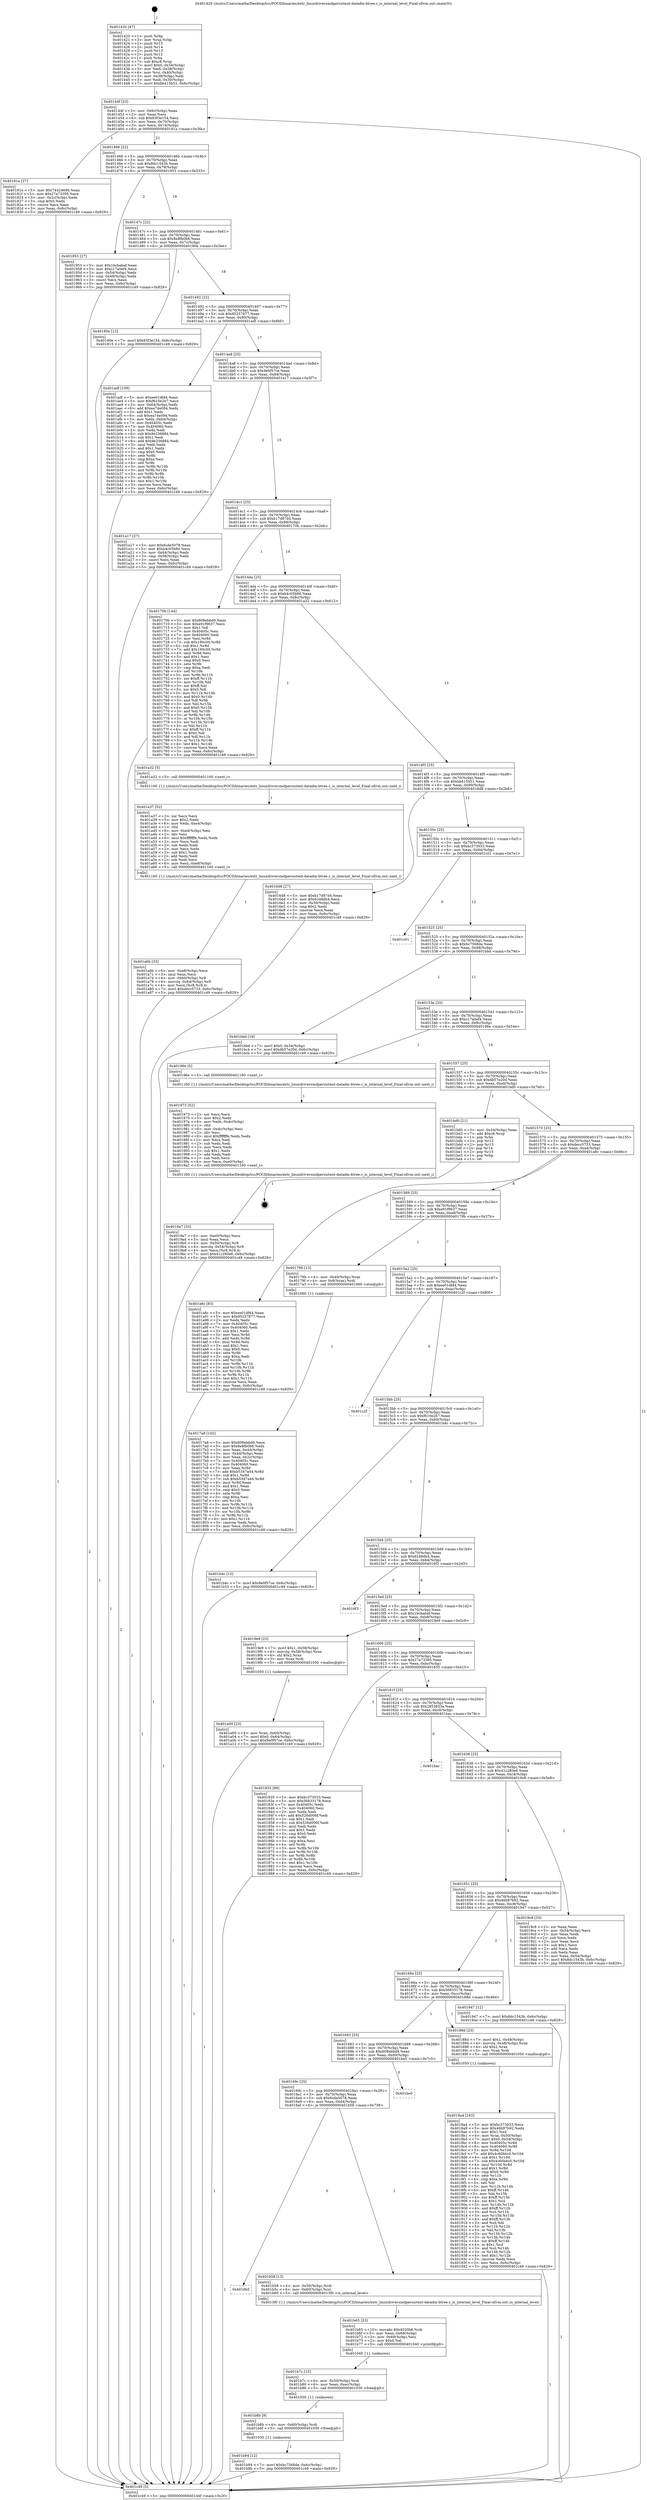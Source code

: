 digraph "0x401420" {
  label = "0x401420 (/mnt/c/Users/mathe/Desktop/tcc/POCII/binaries/extr_linuxdriversmdpersistent-datadm-btree.c_is_internal_level_Final-ollvm.out::main(0))"
  labelloc = "t"
  node[shape=record]

  Entry [label="",width=0.3,height=0.3,shape=circle,fillcolor=black,style=filled]
  "0x40144f" [label="{
     0x40144f [23]\l
     | [instrs]\l
     &nbsp;&nbsp;0x40144f \<+3\>: mov -0x6c(%rbp),%eax\l
     &nbsp;&nbsp;0x401452 \<+2\>: mov %eax,%ecx\l
     &nbsp;&nbsp;0x401454 \<+6\>: sub $0x83f3e154,%ecx\l
     &nbsp;&nbsp;0x40145a \<+3\>: mov %eax,-0x70(%rbp)\l
     &nbsp;&nbsp;0x40145d \<+3\>: mov %ecx,-0x74(%rbp)\l
     &nbsp;&nbsp;0x401460 \<+6\>: je 000000000040181a \<main+0x3fa\>\l
  }"]
  "0x40181a" [label="{
     0x40181a [27]\l
     | [instrs]\l
     &nbsp;&nbsp;0x40181a \<+5\>: mov $0x74424690,%eax\l
     &nbsp;&nbsp;0x40181f \<+5\>: mov $0x27a73395,%ecx\l
     &nbsp;&nbsp;0x401824 \<+3\>: mov -0x2c(%rbp),%edx\l
     &nbsp;&nbsp;0x401827 \<+3\>: cmp $0x0,%edx\l
     &nbsp;&nbsp;0x40182a \<+3\>: cmove %ecx,%eax\l
     &nbsp;&nbsp;0x40182d \<+3\>: mov %eax,-0x6c(%rbp)\l
     &nbsp;&nbsp;0x401830 \<+5\>: jmp 0000000000401c49 \<main+0x829\>\l
  }"]
  "0x401466" [label="{
     0x401466 [22]\l
     | [instrs]\l
     &nbsp;&nbsp;0x401466 \<+5\>: jmp 000000000040146b \<main+0x4b\>\l
     &nbsp;&nbsp;0x40146b \<+3\>: mov -0x70(%rbp),%eax\l
     &nbsp;&nbsp;0x40146e \<+5\>: sub $0x8dc1543b,%eax\l
     &nbsp;&nbsp;0x401473 \<+3\>: mov %eax,-0x78(%rbp)\l
     &nbsp;&nbsp;0x401476 \<+6\>: je 0000000000401953 \<main+0x533\>\l
  }"]
  Exit [label="",width=0.3,height=0.3,shape=circle,fillcolor=black,style=filled,peripheries=2]
  "0x401953" [label="{
     0x401953 [27]\l
     | [instrs]\l
     &nbsp;&nbsp;0x401953 \<+5\>: mov $0x1bcbabaf,%eax\l
     &nbsp;&nbsp;0x401958 \<+5\>: mov $0xc17a0ef4,%ecx\l
     &nbsp;&nbsp;0x40195d \<+3\>: mov -0x54(%rbp),%edx\l
     &nbsp;&nbsp;0x401960 \<+3\>: cmp -0x48(%rbp),%edx\l
     &nbsp;&nbsp;0x401963 \<+3\>: cmovl %ecx,%eax\l
     &nbsp;&nbsp;0x401966 \<+3\>: mov %eax,-0x6c(%rbp)\l
     &nbsp;&nbsp;0x401969 \<+5\>: jmp 0000000000401c49 \<main+0x829\>\l
  }"]
  "0x40147c" [label="{
     0x40147c [22]\l
     | [instrs]\l
     &nbsp;&nbsp;0x40147c \<+5\>: jmp 0000000000401481 \<main+0x61\>\l
     &nbsp;&nbsp;0x401481 \<+3\>: mov -0x70(%rbp),%eax\l
     &nbsp;&nbsp;0x401484 \<+5\>: sub $0x8e8fb0b6,%eax\l
     &nbsp;&nbsp;0x401489 \<+3\>: mov %eax,-0x7c(%rbp)\l
     &nbsp;&nbsp;0x40148c \<+6\>: je 000000000040180e \<main+0x3ee\>\l
  }"]
  "0x401b94" [label="{
     0x401b94 [12]\l
     | [instrs]\l
     &nbsp;&nbsp;0x401b94 \<+7\>: movl $0xbc7568de,-0x6c(%rbp)\l
     &nbsp;&nbsp;0x401b9b \<+5\>: jmp 0000000000401c49 \<main+0x829\>\l
  }"]
  "0x40180e" [label="{
     0x40180e [12]\l
     | [instrs]\l
     &nbsp;&nbsp;0x40180e \<+7\>: movl $0x83f3e154,-0x6c(%rbp)\l
     &nbsp;&nbsp;0x401815 \<+5\>: jmp 0000000000401c49 \<main+0x829\>\l
  }"]
  "0x401492" [label="{
     0x401492 [22]\l
     | [instrs]\l
     &nbsp;&nbsp;0x401492 \<+5\>: jmp 0000000000401497 \<main+0x77\>\l
     &nbsp;&nbsp;0x401497 \<+3\>: mov -0x70(%rbp),%eax\l
     &nbsp;&nbsp;0x40149a \<+5\>: sub $0x95257877,%eax\l
     &nbsp;&nbsp;0x40149f \<+3\>: mov %eax,-0x80(%rbp)\l
     &nbsp;&nbsp;0x4014a2 \<+6\>: je 0000000000401adf \<main+0x6bf\>\l
  }"]
  "0x401b8b" [label="{
     0x401b8b [9]\l
     | [instrs]\l
     &nbsp;&nbsp;0x401b8b \<+4\>: mov -0x60(%rbp),%rdi\l
     &nbsp;&nbsp;0x401b8f \<+5\>: call 0000000000401030 \<free@plt\>\l
     | [calls]\l
     &nbsp;&nbsp;0x401030 \{1\} (unknown)\l
  }"]
  "0x401adf" [label="{
     0x401adf [109]\l
     | [instrs]\l
     &nbsp;&nbsp;0x401adf \<+5\>: mov $0xee01dfd4,%eax\l
     &nbsp;&nbsp;0x401ae4 \<+5\>: mov $0xf610e2b7,%ecx\l
     &nbsp;&nbsp;0x401ae9 \<+3\>: mov -0x64(%rbp),%edx\l
     &nbsp;&nbsp;0x401aec \<+6\>: add $0xea74e094,%edx\l
     &nbsp;&nbsp;0x401af2 \<+3\>: add $0x1,%edx\l
     &nbsp;&nbsp;0x401af5 \<+6\>: sub $0xea74e094,%edx\l
     &nbsp;&nbsp;0x401afb \<+3\>: mov %edx,-0x64(%rbp)\l
     &nbsp;&nbsp;0x401afe \<+7\>: mov 0x40405c,%edx\l
     &nbsp;&nbsp;0x401b05 \<+7\>: mov 0x404060,%esi\l
     &nbsp;&nbsp;0x401b0c \<+2\>: mov %edx,%edi\l
     &nbsp;&nbsp;0x401b0e \<+6\>: sub $0x9e236884,%edi\l
     &nbsp;&nbsp;0x401b14 \<+3\>: sub $0x1,%edi\l
     &nbsp;&nbsp;0x401b17 \<+6\>: add $0x9e236884,%edi\l
     &nbsp;&nbsp;0x401b1d \<+3\>: imul %edi,%edx\l
     &nbsp;&nbsp;0x401b20 \<+3\>: and $0x1,%edx\l
     &nbsp;&nbsp;0x401b23 \<+3\>: cmp $0x0,%edx\l
     &nbsp;&nbsp;0x401b26 \<+4\>: sete %r8b\l
     &nbsp;&nbsp;0x401b2a \<+3\>: cmp $0xa,%esi\l
     &nbsp;&nbsp;0x401b2d \<+4\>: setl %r9b\l
     &nbsp;&nbsp;0x401b31 \<+3\>: mov %r8b,%r10b\l
     &nbsp;&nbsp;0x401b34 \<+3\>: and %r9b,%r10b\l
     &nbsp;&nbsp;0x401b37 \<+3\>: xor %r9b,%r8b\l
     &nbsp;&nbsp;0x401b3a \<+3\>: or %r8b,%r10b\l
     &nbsp;&nbsp;0x401b3d \<+4\>: test $0x1,%r10b\l
     &nbsp;&nbsp;0x401b41 \<+3\>: cmovne %ecx,%eax\l
     &nbsp;&nbsp;0x401b44 \<+3\>: mov %eax,-0x6c(%rbp)\l
     &nbsp;&nbsp;0x401b47 \<+5\>: jmp 0000000000401c49 \<main+0x829\>\l
  }"]
  "0x4014a8" [label="{
     0x4014a8 [25]\l
     | [instrs]\l
     &nbsp;&nbsp;0x4014a8 \<+5\>: jmp 00000000004014ad \<main+0x8d\>\l
     &nbsp;&nbsp;0x4014ad \<+3\>: mov -0x70(%rbp),%eax\l
     &nbsp;&nbsp;0x4014b0 \<+5\>: sub $0x9e0f57ce,%eax\l
     &nbsp;&nbsp;0x4014b5 \<+6\>: mov %eax,-0x84(%rbp)\l
     &nbsp;&nbsp;0x4014bb \<+6\>: je 0000000000401a17 \<main+0x5f7\>\l
  }"]
  "0x401b7c" [label="{
     0x401b7c [15]\l
     | [instrs]\l
     &nbsp;&nbsp;0x401b7c \<+4\>: mov -0x50(%rbp),%rdi\l
     &nbsp;&nbsp;0x401b80 \<+6\>: mov %eax,-0xec(%rbp)\l
     &nbsp;&nbsp;0x401b86 \<+5\>: call 0000000000401030 \<free@plt\>\l
     | [calls]\l
     &nbsp;&nbsp;0x401030 \{1\} (unknown)\l
  }"]
  "0x401a17" [label="{
     0x401a17 [27]\l
     | [instrs]\l
     &nbsp;&nbsp;0x401a17 \<+5\>: mov $0x6cde5078,%eax\l
     &nbsp;&nbsp;0x401a1c \<+5\>: mov $0xb4c05b80,%ecx\l
     &nbsp;&nbsp;0x401a21 \<+3\>: mov -0x64(%rbp),%edx\l
     &nbsp;&nbsp;0x401a24 \<+3\>: cmp -0x58(%rbp),%edx\l
     &nbsp;&nbsp;0x401a27 \<+3\>: cmovl %ecx,%eax\l
     &nbsp;&nbsp;0x401a2a \<+3\>: mov %eax,-0x6c(%rbp)\l
     &nbsp;&nbsp;0x401a2d \<+5\>: jmp 0000000000401c49 \<main+0x829\>\l
  }"]
  "0x4014c1" [label="{
     0x4014c1 [25]\l
     | [instrs]\l
     &nbsp;&nbsp;0x4014c1 \<+5\>: jmp 00000000004014c6 \<main+0xa6\>\l
     &nbsp;&nbsp;0x4014c6 \<+3\>: mov -0x70(%rbp),%eax\l
     &nbsp;&nbsp;0x4014c9 \<+5\>: sub $0xb17d87d4,%eax\l
     &nbsp;&nbsp;0x4014ce \<+6\>: mov %eax,-0x88(%rbp)\l
     &nbsp;&nbsp;0x4014d4 \<+6\>: je 000000000040170b \<main+0x2eb\>\l
  }"]
  "0x401b65" [label="{
     0x401b65 [23]\l
     | [instrs]\l
     &nbsp;&nbsp;0x401b65 \<+10\>: movabs $0x4020b6,%rdi\l
     &nbsp;&nbsp;0x401b6f \<+3\>: mov %eax,-0x68(%rbp)\l
     &nbsp;&nbsp;0x401b72 \<+3\>: mov -0x68(%rbp),%esi\l
     &nbsp;&nbsp;0x401b75 \<+2\>: mov $0x0,%al\l
     &nbsp;&nbsp;0x401b77 \<+5\>: call 0000000000401040 \<printf@plt\>\l
     | [calls]\l
     &nbsp;&nbsp;0x401040 \{1\} (unknown)\l
  }"]
  "0x40170b" [label="{
     0x40170b [144]\l
     | [instrs]\l
     &nbsp;&nbsp;0x40170b \<+5\>: mov $0x608ebbd9,%eax\l
     &nbsp;&nbsp;0x401710 \<+5\>: mov $0xe91f9637,%ecx\l
     &nbsp;&nbsp;0x401715 \<+2\>: mov $0x1,%dl\l
     &nbsp;&nbsp;0x401717 \<+7\>: mov 0x40405c,%esi\l
     &nbsp;&nbsp;0x40171e \<+7\>: mov 0x404060,%edi\l
     &nbsp;&nbsp;0x401725 \<+3\>: mov %esi,%r8d\l
     &nbsp;&nbsp;0x401728 \<+7\>: sub $0x190c00,%r8d\l
     &nbsp;&nbsp;0x40172f \<+4\>: sub $0x1,%r8d\l
     &nbsp;&nbsp;0x401733 \<+7\>: add $0x190c00,%r8d\l
     &nbsp;&nbsp;0x40173a \<+4\>: imul %r8d,%esi\l
     &nbsp;&nbsp;0x40173e \<+3\>: and $0x1,%esi\l
     &nbsp;&nbsp;0x401741 \<+3\>: cmp $0x0,%esi\l
     &nbsp;&nbsp;0x401744 \<+4\>: sete %r9b\l
     &nbsp;&nbsp;0x401748 \<+3\>: cmp $0xa,%edi\l
     &nbsp;&nbsp;0x40174b \<+4\>: setl %r10b\l
     &nbsp;&nbsp;0x40174f \<+3\>: mov %r9b,%r11b\l
     &nbsp;&nbsp;0x401752 \<+4\>: xor $0xff,%r11b\l
     &nbsp;&nbsp;0x401756 \<+3\>: mov %r10b,%bl\l
     &nbsp;&nbsp;0x401759 \<+3\>: xor $0xff,%bl\l
     &nbsp;&nbsp;0x40175c \<+3\>: xor $0x0,%dl\l
     &nbsp;&nbsp;0x40175f \<+3\>: mov %r11b,%r14b\l
     &nbsp;&nbsp;0x401762 \<+4\>: and $0x0,%r14b\l
     &nbsp;&nbsp;0x401766 \<+3\>: and %dl,%r9b\l
     &nbsp;&nbsp;0x401769 \<+3\>: mov %bl,%r15b\l
     &nbsp;&nbsp;0x40176c \<+4\>: and $0x0,%r15b\l
     &nbsp;&nbsp;0x401770 \<+3\>: and %dl,%r10b\l
     &nbsp;&nbsp;0x401773 \<+3\>: or %r9b,%r14b\l
     &nbsp;&nbsp;0x401776 \<+3\>: or %r10b,%r15b\l
     &nbsp;&nbsp;0x401779 \<+3\>: xor %r15b,%r14b\l
     &nbsp;&nbsp;0x40177c \<+3\>: or %bl,%r11b\l
     &nbsp;&nbsp;0x40177f \<+4\>: xor $0xff,%r11b\l
     &nbsp;&nbsp;0x401783 \<+3\>: or $0x0,%dl\l
     &nbsp;&nbsp;0x401786 \<+3\>: and %dl,%r11b\l
     &nbsp;&nbsp;0x401789 \<+3\>: or %r11b,%r14b\l
     &nbsp;&nbsp;0x40178c \<+4\>: test $0x1,%r14b\l
     &nbsp;&nbsp;0x401790 \<+3\>: cmovne %ecx,%eax\l
     &nbsp;&nbsp;0x401793 \<+3\>: mov %eax,-0x6c(%rbp)\l
     &nbsp;&nbsp;0x401796 \<+5\>: jmp 0000000000401c49 \<main+0x829\>\l
  }"]
  "0x4014da" [label="{
     0x4014da [25]\l
     | [instrs]\l
     &nbsp;&nbsp;0x4014da \<+5\>: jmp 00000000004014df \<main+0xbf\>\l
     &nbsp;&nbsp;0x4014df \<+3\>: mov -0x70(%rbp),%eax\l
     &nbsp;&nbsp;0x4014e2 \<+5\>: sub $0xb4c05b80,%eax\l
     &nbsp;&nbsp;0x4014e7 \<+6\>: mov %eax,-0x8c(%rbp)\l
     &nbsp;&nbsp;0x4014ed \<+6\>: je 0000000000401a32 \<main+0x612\>\l
  }"]
  "0x4016b5" [label="{
     0x4016b5\l
  }", style=dashed]
  "0x401a32" [label="{
     0x401a32 [5]\l
     | [instrs]\l
     &nbsp;&nbsp;0x401a32 \<+5\>: call 0000000000401160 \<next_i\>\l
     | [calls]\l
     &nbsp;&nbsp;0x401160 \{1\} (/mnt/c/Users/mathe/Desktop/tcc/POCII/binaries/extr_linuxdriversmdpersistent-datadm-btree.c_is_internal_level_Final-ollvm.out::next_i)\l
  }"]
  "0x4014f3" [label="{
     0x4014f3 [25]\l
     | [instrs]\l
     &nbsp;&nbsp;0x4014f3 \<+5\>: jmp 00000000004014f8 \<main+0xd8\>\l
     &nbsp;&nbsp;0x4014f8 \<+3\>: mov -0x70(%rbp),%eax\l
     &nbsp;&nbsp;0x4014fb \<+5\>: sub $0xbb415b51,%eax\l
     &nbsp;&nbsp;0x401500 \<+6\>: mov %eax,-0x90(%rbp)\l
     &nbsp;&nbsp;0x401506 \<+6\>: je 00000000004016d8 \<main+0x2b8\>\l
  }"]
  "0x401b58" [label="{
     0x401b58 [13]\l
     | [instrs]\l
     &nbsp;&nbsp;0x401b58 \<+4\>: mov -0x50(%rbp),%rdi\l
     &nbsp;&nbsp;0x401b5c \<+4\>: mov -0x60(%rbp),%rsi\l
     &nbsp;&nbsp;0x401b60 \<+5\>: call 00000000004013f0 \<is_internal_level\>\l
     | [calls]\l
     &nbsp;&nbsp;0x4013f0 \{1\} (/mnt/c/Users/mathe/Desktop/tcc/POCII/binaries/extr_linuxdriversmdpersistent-datadm-btree.c_is_internal_level_Final-ollvm.out::is_internal_level)\l
  }"]
  "0x4016d8" [label="{
     0x4016d8 [27]\l
     | [instrs]\l
     &nbsp;&nbsp;0x4016d8 \<+5\>: mov $0xb17d87d4,%eax\l
     &nbsp;&nbsp;0x4016dd \<+5\>: mov $0x6248db4,%ecx\l
     &nbsp;&nbsp;0x4016e2 \<+3\>: mov -0x30(%rbp),%edx\l
     &nbsp;&nbsp;0x4016e5 \<+3\>: cmp $0x2,%edx\l
     &nbsp;&nbsp;0x4016e8 \<+3\>: cmovne %ecx,%eax\l
     &nbsp;&nbsp;0x4016eb \<+3\>: mov %eax,-0x6c(%rbp)\l
     &nbsp;&nbsp;0x4016ee \<+5\>: jmp 0000000000401c49 \<main+0x829\>\l
  }"]
  "0x40150c" [label="{
     0x40150c [25]\l
     | [instrs]\l
     &nbsp;&nbsp;0x40150c \<+5\>: jmp 0000000000401511 \<main+0xf1\>\l
     &nbsp;&nbsp;0x401511 \<+3\>: mov -0x70(%rbp),%eax\l
     &nbsp;&nbsp;0x401514 \<+5\>: sub $0xbc373033,%eax\l
     &nbsp;&nbsp;0x401519 \<+6\>: mov %eax,-0x94(%rbp)\l
     &nbsp;&nbsp;0x40151f \<+6\>: je 0000000000401c01 \<main+0x7e1\>\l
  }"]
  "0x401c49" [label="{
     0x401c49 [5]\l
     | [instrs]\l
     &nbsp;&nbsp;0x401c49 \<+5\>: jmp 000000000040144f \<main+0x2f\>\l
  }"]
  "0x401420" [label="{
     0x401420 [47]\l
     | [instrs]\l
     &nbsp;&nbsp;0x401420 \<+1\>: push %rbp\l
     &nbsp;&nbsp;0x401421 \<+3\>: mov %rsp,%rbp\l
     &nbsp;&nbsp;0x401424 \<+2\>: push %r15\l
     &nbsp;&nbsp;0x401426 \<+2\>: push %r14\l
     &nbsp;&nbsp;0x401428 \<+2\>: push %r13\l
     &nbsp;&nbsp;0x40142a \<+2\>: push %r12\l
     &nbsp;&nbsp;0x40142c \<+1\>: push %rbx\l
     &nbsp;&nbsp;0x40142d \<+7\>: sub $0xc8,%rsp\l
     &nbsp;&nbsp;0x401434 \<+7\>: movl $0x0,-0x34(%rbp)\l
     &nbsp;&nbsp;0x40143b \<+3\>: mov %edi,-0x38(%rbp)\l
     &nbsp;&nbsp;0x40143e \<+4\>: mov %rsi,-0x40(%rbp)\l
     &nbsp;&nbsp;0x401442 \<+3\>: mov -0x38(%rbp),%edi\l
     &nbsp;&nbsp;0x401445 \<+3\>: mov %edi,-0x30(%rbp)\l
     &nbsp;&nbsp;0x401448 \<+7\>: movl $0xbb415b51,-0x6c(%rbp)\l
  }"]
  "0x40169c" [label="{
     0x40169c [25]\l
     | [instrs]\l
     &nbsp;&nbsp;0x40169c \<+5\>: jmp 00000000004016a1 \<main+0x281\>\l
     &nbsp;&nbsp;0x4016a1 \<+3\>: mov -0x70(%rbp),%eax\l
     &nbsp;&nbsp;0x4016a4 \<+5\>: sub $0x6cde5078,%eax\l
     &nbsp;&nbsp;0x4016a9 \<+6\>: mov %eax,-0xd4(%rbp)\l
     &nbsp;&nbsp;0x4016af \<+6\>: je 0000000000401b58 \<main+0x738\>\l
  }"]
  "0x401c01" [label="{
     0x401c01\l
  }", style=dashed]
  "0x401525" [label="{
     0x401525 [25]\l
     | [instrs]\l
     &nbsp;&nbsp;0x401525 \<+5\>: jmp 000000000040152a \<main+0x10a\>\l
     &nbsp;&nbsp;0x40152a \<+3\>: mov -0x70(%rbp),%eax\l
     &nbsp;&nbsp;0x40152d \<+5\>: sub $0xbc7568de,%eax\l
     &nbsp;&nbsp;0x401532 \<+6\>: mov %eax,-0x98(%rbp)\l
     &nbsp;&nbsp;0x401538 \<+6\>: je 0000000000401bbd \<main+0x79d\>\l
  }"]
  "0x401be5" [label="{
     0x401be5\l
  }", style=dashed]
  "0x401bbd" [label="{
     0x401bbd [19]\l
     | [instrs]\l
     &nbsp;&nbsp;0x401bbd \<+7\>: movl $0x0,-0x34(%rbp)\l
     &nbsp;&nbsp;0x401bc4 \<+7\>: movl $0xdb57e20d,-0x6c(%rbp)\l
     &nbsp;&nbsp;0x401bcb \<+5\>: jmp 0000000000401c49 \<main+0x829\>\l
  }"]
  "0x40153e" [label="{
     0x40153e [25]\l
     | [instrs]\l
     &nbsp;&nbsp;0x40153e \<+5\>: jmp 0000000000401543 \<main+0x123\>\l
     &nbsp;&nbsp;0x401543 \<+3\>: mov -0x70(%rbp),%eax\l
     &nbsp;&nbsp;0x401546 \<+5\>: sub $0xc17a0ef4,%eax\l
     &nbsp;&nbsp;0x40154b \<+6\>: mov %eax,-0x9c(%rbp)\l
     &nbsp;&nbsp;0x401551 \<+6\>: je 000000000040196e \<main+0x54e\>\l
  }"]
  "0x401a6b" [label="{
     0x401a6b [33]\l
     | [instrs]\l
     &nbsp;&nbsp;0x401a6b \<+6\>: mov -0xe8(%rbp),%ecx\l
     &nbsp;&nbsp;0x401a71 \<+3\>: imul %eax,%ecx\l
     &nbsp;&nbsp;0x401a74 \<+4\>: mov -0x60(%rbp),%r8\l
     &nbsp;&nbsp;0x401a78 \<+4\>: movslq -0x64(%rbp),%r9\l
     &nbsp;&nbsp;0x401a7c \<+4\>: mov %ecx,(%r8,%r9,4)\l
     &nbsp;&nbsp;0x401a80 \<+7\>: movl $0xdecc5733,-0x6c(%rbp)\l
     &nbsp;&nbsp;0x401a87 \<+5\>: jmp 0000000000401c49 \<main+0x829\>\l
  }"]
  "0x40196e" [label="{
     0x40196e [5]\l
     | [instrs]\l
     &nbsp;&nbsp;0x40196e \<+5\>: call 0000000000401160 \<next_i\>\l
     | [calls]\l
     &nbsp;&nbsp;0x401160 \{1\} (/mnt/c/Users/mathe/Desktop/tcc/POCII/binaries/extr_linuxdriversmdpersistent-datadm-btree.c_is_internal_level_Final-ollvm.out::next_i)\l
  }"]
  "0x401557" [label="{
     0x401557 [25]\l
     | [instrs]\l
     &nbsp;&nbsp;0x401557 \<+5\>: jmp 000000000040155c \<main+0x13c\>\l
     &nbsp;&nbsp;0x40155c \<+3\>: mov -0x70(%rbp),%eax\l
     &nbsp;&nbsp;0x40155f \<+5\>: sub $0xdb57e20d,%eax\l
     &nbsp;&nbsp;0x401564 \<+6\>: mov %eax,-0xa0(%rbp)\l
     &nbsp;&nbsp;0x40156a \<+6\>: je 0000000000401bd0 \<main+0x7b0\>\l
  }"]
  "0x401a37" [label="{
     0x401a37 [52]\l
     | [instrs]\l
     &nbsp;&nbsp;0x401a37 \<+2\>: xor %ecx,%ecx\l
     &nbsp;&nbsp;0x401a39 \<+5\>: mov $0x2,%edx\l
     &nbsp;&nbsp;0x401a3e \<+6\>: mov %edx,-0xe4(%rbp)\l
     &nbsp;&nbsp;0x401a44 \<+1\>: cltd\l
     &nbsp;&nbsp;0x401a45 \<+6\>: mov -0xe4(%rbp),%esi\l
     &nbsp;&nbsp;0x401a4b \<+2\>: idiv %esi\l
     &nbsp;&nbsp;0x401a4d \<+6\>: imul $0xfffffffe,%edx,%edx\l
     &nbsp;&nbsp;0x401a53 \<+2\>: mov %ecx,%edi\l
     &nbsp;&nbsp;0x401a55 \<+2\>: sub %edx,%edi\l
     &nbsp;&nbsp;0x401a57 \<+2\>: mov %ecx,%edx\l
     &nbsp;&nbsp;0x401a59 \<+3\>: sub $0x1,%edx\l
     &nbsp;&nbsp;0x401a5c \<+2\>: add %edx,%edi\l
     &nbsp;&nbsp;0x401a5e \<+2\>: sub %edi,%ecx\l
     &nbsp;&nbsp;0x401a60 \<+6\>: mov %ecx,-0xe8(%rbp)\l
     &nbsp;&nbsp;0x401a66 \<+5\>: call 0000000000401160 \<next_i\>\l
     | [calls]\l
     &nbsp;&nbsp;0x401160 \{1\} (/mnt/c/Users/mathe/Desktop/tcc/POCII/binaries/extr_linuxdriversmdpersistent-datadm-btree.c_is_internal_level_Final-ollvm.out::next_i)\l
  }"]
  "0x401bd0" [label="{
     0x401bd0 [21]\l
     | [instrs]\l
     &nbsp;&nbsp;0x401bd0 \<+3\>: mov -0x34(%rbp),%eax\l
     &nbsp;&nbsp;0x401bd3 \<+7\>: add $0xc8,%rsp\l
     &nbsp;&nbsp;0x401bda \<+1\>: pop %rbx\l
     &nbsp;&nbsp;0x401bdb \<+2\>: pop %r12\l
     &nbsp;&nbsp;0x401bdd \<+2\>: pop %r13\l
     &nbsp;&nbsp;0x401bdf \<+2\>: pop %r14\l
     &nbsp;&nbsp;0x401be1 \<+2\>: pop %r15\l
     &nbsp;&nbsp;0x401be3 \<+1\>: pop %rbp\l
     &nbsp;&nbsp;0x401be4 \<+1\>: ret\l
  }"]
  "0x401570" [label="{
     0x401570 [25]\l
     | [instrs]\l
     &nbsp;&nbsp;0x401570 \<+5\>: jmp 0000000000401575 \<main+0x155\>\l
     &nbsp;&nbsp;0x401575 \<+3\>: mov -0x70(%rbp),%eax\l
     &nbsp;&nbsp;0x401578 \<+5\>: sub $0xdecc5733,%eax\l
     &nbsp;&nbsp;0x40157d \<+6\>: mov %eax,-0xa4(%rbp)\l
     &nbsp;&nbsp;0x401583 \<+6\>: je 0000000000401a8c \<main+0x66c\>\l
  }"]
  "0x401a00" [label="{
     0x401a00 [23]\l
     | [instrs]\l
     &nbsp;&nbsp;0x401a00 \<+4\>: mov %rax,-0x60(%rbp)\l
     &nbsp;&nbsp;0x401a04 \<+7\>: movl $0x0,-0x64(%rbp)\l
     &nbsp;&nbsp;0x401a0b \<+7\>: movl $0x9e0f57ce,-0x6c(%rbp)\l
     &nbsp;&nbsp;0x401a12 \<+5\>: jmp 0000000000401c49 \<main+0x829\>\l
  }"]
  "0x401a8c" [label="{
     0x401a8c [83]\l
     | [instrs]\l
     &nbsp;&nbsp;0x401a8c \<+5\>: mov $0xee01dfd4,%eax\l
     &nbsp;&nbsp;0x401a91 \<+5\>: mov $0x95257877,%ecx\l
     &nbsp;&nbsp;0x401a96 \<+2\>: xor %edx,%edx\l
     &nbsp;&nbsp;0x401a98 \<+7\>: mov 0x40405c,%esi\l
     &nbsp;&nbsp;0x401a9f \<+7\>: mov 0x404060,%edi\l
     &nbsp;&nbsp;0x401aa6 \<+3\>: sub $0x1,%edx\l
     &nbsp;&nbsp;0x401aa9 \<+3\>: mov %esi,%r8d\l
     &nbsp;&nbsp;0x401aac \<+3\>: add %edx,%r8d\l
     &nbsp;&nbsp;0x401aaf \<+4\>: imul %r8d,%esi\l
     &nbsp;&nbsp;0x401ab3 \<+3\>: and $0x1,%esi\l
     &nbsp;&nbsp;0x401ab6 \<+3\>: cmp $0x0,%esi\l
     &nbsp;&nbsp;0x401ab9 \<+4\>: sete %r9b\l
     &nbsp;&nbsp;0x401abd \<+3\>: cmp $0xa,%edi\l
     &nbsp;&nbsp;0x401ac0 \<+4\>: setl %r10b\l
     &nbsp;&nbsp;0x401ac4 \<+3\>: mov %r9b,%r11b\l
     &nbsp;&nbsp;0x401ac7 \<+3\>: and %r10b,%r11b\l
     &nbsp;&nbsp;0x401aca \<+3\>: xor %r10b,%r9b\l
     &nbsp;&nbsp;0x401acd \<+3\>: or %r9b,%r11b\l
     &nbsp;&nbsp;0x401ad0 \<+4\>: test $0x1,%r11b\l
     &nbsp;&nbsp;0x401ad4 \<+3\>: cmovne %ecx,%eax\l
     &nbsp;&nbsp;0x401ad7 \<+3\>: mov %eax,-0x6c(%rbp)\l
     &nbsp;&nbsp;0x401ada \<+5\>: jmp 0000000000401c49 \<main+0x829\>\l
  }"]
  "0x401589" [label="{
     0x401589 [25]\l
     | [instrs]\l
     &nbsp;&nbsp;0x401589 \<+5\>: jmp 000000000040158e \<main+0x16e\>\l
     &nbsp;&nbsp;0x40158e \<+3\>: mov -0x70(%rbp),%eax\l
     &nbsp;&nbsp;0x401591 \<+5\>: sub $0xe91f9637,%eax\l
     &nbsp;&nbsp;0x401596 \<+6\>: mov %eax,-0xa8(%rbp)\l
     &nbsp;&nbsp;0x40159c \<+6\>: je 000000000040179b \<main+0x37b\>\l
  }"]
  "0x4019a7" [label="{
     0x4019a7 [33]\l
     | [instrs]\l
     &nbsp;&nbsp;0x4019a7 \<+6\>: mov -0xe0(%rbp),%ecx\l
     &nbsp;&nbsp;0x4019ad \<+3\>: imul %eax,%ecx\l
     &nbsp;&nbsp;0x4019b0 \<+4\>: mov -0x50(%rbp),%r8\l
     &nbsp;&nbsp;0x4019b4 \<+4\>: movslq -0x54(%rbp),%r9\l
     &nbsp;&nbsp;0x4019b8 \<+4\>: mov %ecx,(%r8,%r9,4)\l
     &nbsp;&nbsp;0x4019bc \<+7\>: movl $0x41c280e6,-0x6c(%rbp)\l
     &nbsp;&nbsp;0x4019c3 \<+5\>: jmp 0000000000401c49 \<main+0x829\>\l
  }"]
  "0x40179b" [label="{
     0x40179b [13]\l
     | [instrs]\l
     &nbsp;&nbsp;0x40179b \<+4\>: mov -0x40(%rbp),%rax\l
     &nbsp;&nbsp;0x40179f \<+4\>: mov 0x8(%rax),%rdi\l
     &nbsp;&nbsp;0x4017a3 \<+5\>: call 0000000000401060 \<atoi@plt\>\l
     | [calls]\l
     &nbsp;&nbsp;0x401060 \{1\} (unknown)\l
  }"]
  "0x4015a2" [label="{
     0x4015a2 [25]\l
     | [instrs]\l
     &nbsp;&nbsp;0x4015a2 \<+5\>: jmp 00000000004015a7 \<main+0x187\>\l
     &nbsp;&nbsp;0x4015a7 \<+3\>: mov -0x70(%rbp),%eax\l
     &nbsp;&nbsp;0x4015aa \<+5\>: sub $0xee01dfd4,%eax\l
     &nbsp;&nbsp;0x4015af \<+6\>: mov %eax,-0xac(%rbp)\l
     &nbsp;&nbsp;0x4015b5 \<+6\>: je 0000000000401c2f \<main+0x80f\>\l
  }"]
  "0x4017a8" [label="{
     0x4017a8 [102]\l
     | [instrs]\l
     &nbsp;&nbsp;0x4017a8 \<+5\>: mov $0x608ebbd9,%ecx\l
     &nbsp;&nbsp;0x4017ad \<+5\>: mov $0x8e8fb0b6,%edx\l
     &nbsp;&nbsp;0x4017b2 \<+3\>: mov %eax,-0x44(%rbp)\l
     &nbsp;&nbsp;0x4017b5 \<+3\>: mov -0x44(%rbp),%eax\l
     &nbsp;&nbsp;0x4017b8 \<+3\>: mov %eax,-0x2c(%rbp)\l
     &nbsp;&nbsp;0x4017bb \<+7\>: mov 0x40405c,%eax\l
     &nbsp;&nbsp;0x4017c2 \<+7\>: mov 0x404060,%esi\l
     &nbsp;&nbsp;0x4017c9 \<+3\>: mov %eax,%r8d\l
     &nbsp;&nbsp;0x4017cc \<+7\>: add $0xb5347a44,%r8d\l
     &nbsp;&nbsp;0x4017d3 \<+4\>: sub $0x1,%r8d\l
     &nbsp;&nbsp;0x4017d7 \<+7\>: sub $0xb5347a44,%r8d\l
     &nbsp;&nbsp;0x4017de \<+4\>: imul %r8d,%eax\l
     &nbsp;&nbsp;0x4017e2 \<+3\>: and $0x1,%eax\l
     &nbsp;&nbsp;0x4017e5 \<+3\>: cmp $0x0,%eax\l
     &nbsp;&nbsp;0x4017e8 \<+4\>: sete %r9b\l
     &nbsp;&nbsp;0x4017ec \<+3\>: cmp $0xa,%esi\l
     &nbsp;&nbsp;0x4017ef \<+4\>: setl %r10b\l
     &nbsp;&nbsp;0x4017f3 \<+3\>: mov %r9b,%r11b\l
     &nbsp;&nbsp;0x4017f6 \<+3\>: and %r10b,%r11b\l
     &nbsp;&nbsp;0x4017f9 \<+3\>: xor %r10b,%r9b\l
     &nbsp;&nbsp;0x4017fc \<+3\>: or %r9b,%r11b\l
     &nbsp;&nbsp;0x4017ff \<+4\>: test $0x1,%r11b\l
     &nbsp;&nbsp;0x401803 \<+3\>: cmovne %edx,%ecx\l
     &nbsp;&nbsp;0x401806 \<+3\>: mov %ecx,-0x6c(%rbp)\l
     &nbsp;&nbsp;0x401809 \<+5\>: jmp 0000000000401c49 \<main+0x829\>\l
  }"]
  "0x401973" [label="{
     0x401973 [52]\l
     | [instrs]\l
     &nbsp;&nbsp;0x401973 \<+2\>: xor %ecx,%ecx\l
     &nbsp;&nbsp;0x401975 \<+5\>: mov $0x2,%edx\l
     &nbsp;&nbsp;0x40197a \<+6\>: mov %edx,-0xdc(%rbp)\l
     &nbsp;&nbsp;0x401980 \<+1\>: cltd\l
     &nbsp;&nbsp;0x401981 \<+6\>: mov -0xdc(%rbp),%esi\l
     &nbsp;&nbsp;0x401987 \<+2\>: idiv %esi\l
     &nbsp;&nbsp;0x401989 \<+6\>: imul $0xfffffffe,%edx,%edx\l
     &nbsp;&nbsp;0x40198f \<+2\>: mov %ecx,%edi\l
     &nbsp;&nbsp;0x401991 \<+2\>: sub %edx,%edi\l
     &nbsp;&nbsp;0x401993 \<+2\>: mov %ecx,%edx\l
     &nbsp;&nbsp;0x401995 \<+3\>: sub $0x1,%edx\l
     &nbsp;&nbsp;0x401998 \<+2\>: add %edx,%edi\l
     &nbsp;&nbsp;0x40199a \<+2\>: sub %edi,%ecx\l
     &nbsp;&nbsp;0x40199c \<+6\>: mov %ecx,-0xe0(%rbp)\l
     &nbsp;&nbsp;0x4019a2 \<+5\>: call 0000000000401160 \<next_i\>\l
     | [calls]\l
     &nbsp;&nbsp;0x401160 \{1\} (/mnt/c/Users/mathe/Desktop/tcc/POCII/binaries/extr_linuxdriversmdpersistent-datadm-btree.c_is_internal_level_Final-ollvm.out::next_i)\l
  }"]
  "0x401c2f" [label="{
     0x401c2f\l
  }", style=dashed]
  "0x4015bb" [label="{
     0x4015bb [25]\l
     | [instrs]\l
     &nbsp;&nbsp;0x4015bb \<+5\>: jmp 00000000004015c0 \<main+0x1a0\>\l
     &nbsp;&nbsp;0x4015c0 \<+3\>: mov -0x70(%rbp),%eax\l
     &nbsp;&nbsp;0x4015c3 \<+5\>: sub $0xf610e2b7,%eax\l
     &nbsp;&nbsp;0x4015c8 \<+6\>: mov %eax,-0xb0(%rbp)\l
     &nbsp;&nbsp;0x4015ce \<+6\>: je 0000000000401b4c \<main+0x72c\>\l
  }"]
  "0x4018a4" [label="{
     0x4018a4 [163]\l
     | [instrs]\l
     &nbsp;&nbsp;0x4018a4 \<+5\>: mov $0xbc373033,%ecx\l
     &nbsp;&nbsp;0x4018a9 \<+5\>: mov $0x46b97b92,%edx\l
     &nbsp;&nbsp;0x4018ae \<+3\>: mov $0x1,%sil\l
     &nbsp;&nbsp;0x4018b1 \<+4\>: mov %rax,-0x50(%rbp)\l
     &nbsp;&nbsp;0x4018b5 \<+7\>: movl $0x0,-0x54(%rbp)\l
     &nbsp;&nbsp;0x4018bc \<+8\>: mov 0x40405c,%r8d\l
     &nbsp;&nbsp;0x4018c4 \<+8\>: mov 0x404060,%r9d\l
     &nbsp;&nbsp;0x4018cc \<+3\>: mov %r8d,%r10d\l
     &nbsp;&nbsp;0x4018cf \<+7\>: add $0x4c60bbc0,%r10d\l
     &nbsp;&nbsp;0x4018d6 \<+4\>: sub $0x1,%r10d\l
     &nbsp;&nbsp;0x4018da \<+7\>: sub $0x4c60bbc0,%r10d\l
     &nbsp;&nbsp;0x4018e1 \<+4\>: imul %r10d,%r8d\l
     &nbsp;&nbsp;0x4018e5 \<+4\>: and $0x1,%r8d\l
     &nbsp;&nbsp;0x4018e9 \<+4\>: cmp $0x0,%r8d\l
     &nbsp;&nbsp;0x4018ed \<+4\>: sete %r11b\l
     &nbsp;&nbsp;0x4018f1 \<+4\>: cmp $0xa,%r9d\l
     &nbsp;&nbsp;0x4018f5 \<+3\>: setl %bl\l
     &nbsp;&nbsp;0x4018f8 \<+3\>: mov %r11b,%r14b\l
     &nbsp;&nbsp;0x4018fb \<+4\>: xor $0xff,%r14b\l
     &nbsp;&nbsp;0x4018ff \<+3\>: mov %bl,%r15b\l
     &nbsp;&nbsp;0x401902 \<+4\>: xor $0xff,%r15b\l
     &nbsp;&nbsp;0x401906 \<+4\>: xor $0x1,%sil\l
     &nbsp;&nbsp;0x40190a \<+3\>: mov %r14b,%r12b\l
     &nbsp;&nbsp;0x40190d \<+4\>: and $0xff,%r12b\l
     &nbsp;&nbsp;0x401911 \<+3\>: and %sil,%r11b\l
     &nbsp;&nbsp;0x401914 \<+3\>: mov %r15b,%r13b\l
     &nbsp;&nbsp;0x401917 \<+4\>: and $0xff,%r13b\l
     &nbsp;&nbsp;0x40191b \<+3\>: and %sil,%bl\l
     &nbsp;&nbsp;0x40191e \<+3\>: or %r11b,%r12b\l
     &nbsp;&nbsp;0x401921 \<+3\>: or %bl,%r13b\l
     &nbsp;&nbsp;0x401924 \<+3\>: xor %r13b,%r12b\l
     &nbsp;&nbsp;0x401927 \<+3\>: or %r15b,%r14b\l
     &nbsp;&nbsp;0x40192a \<+4\>: xor $0xff,%r14b\l
     &nbsp;&nbsp;0x40192e \<+4\>: or $0x1,%sil\l
     &nbsp;&nbsp;0x401932 \<+3\>: and %sil,%r14b\l
     &nbsp;&nbsp;0x401935 \<+3\>: or %r14b,%r12b\l
     &nbsp;&nbsp;0x401938 \<+4\>: test $0x1,%r12b\l
     &nbsp;&nbsp;0x40193c \<+3\>: cmovne %edx,%ecx\l
     &nbsp;&nbsp;0x40193f \<+3\>: mov %ecx,-0x6c(%rbp)\l
     &nbsp;&nbsp;0x401942 \<+5\>: jmp 0000000000401c49 \<main+0x829\>\l
  }"]
  "0x401b4c" [label="{
     0x401b4c [12]\l
     | [instrs]\l
     &nbsp;&nbsp;0x401b4c \<+7\>: movl $0x9e0f57ce,-0x6c(%rbp)\l
     &nbsp;&nbsp;0x401b53 \<+5\>: jmp 0000000000401c49 \<main+0x829\>\l
  }"]
  "0x4015d4" [label="{
     0x4015d4 [25]\l
     | [instrs]\l
     &nbsp;&nbsp;0x4015d4 \<+5\>: jmp 00000000004015d9 \<main+0x1b9\>\l
     &nbsp;&nbsp;0x4015d9 \<+3\>: mov -0x70(%rbp),%eax\l
     &nbsp;&nbsp;0x4015dc \<+5\>: sub $0x6248db4,%eax\l
     &nbsp;&nbsp;0x4015e1 \<+6\>: mov %eax,-0xb4(%rbp)\l
     &nbsp;&nbsp;0x4015e7 \<+6\>: je 00000000004016f3 \<main+0x2d3\>\l
  }"]
  "0x401683" [label="{
     0x401683 [25]\l
     | [instrs]\l
     &nbsp;&nbsp;0x401683 \<+5\>: jmp 0000000000401688 \<main+0x268\>\l
     &nbsp;&nbsp;0x401688 \<+3\>: mov -0x70(%rbp),%eax\l
     &nbsp;&nbsp;0x40168b \<+5\>: sub $0x608ebbd9,%eax\l
     &nbsp;&nbsp;0x401690 \<+6\>: mov %eax,-0xd0(%rbp)\l
     &nbsp;&nbsp;0x401696 \<+6\>: je 0000000000401be5 \<main+0x7c5\>\l
  }"]
  "0x4016f3" [label="{
     0x4016f3\l
  }", style=dashed]
  "0x4015ed" [label="{
     0x4015ed [25]\l
     | [instrs]\l
     &nbsp;&nbsp;0x4015ed \<+5\>: jmp 00000000004015f2 \<main+0x1d2\>\l
     &nbsp;&nbsp;0x4015f2 \<+3\>: mov -0x70(%rbp),%eax\l
     &nbsp;&nbsp;0x4015f5 \<+5\>: sub $0x1bcbabaf,%eax\l
     &nbsp;&nbsp;0x4015fa \<+6\>: mov %eax,-0xb8(%rbp)\l
     &nbsp;&nbsp;0x401600 \<+6\>: je 00000000004019e9 \<main+0x5c9\>\l
  }"]
  "0x40188d" [label="{
     0x40188d [23]\l
     | [instrs]\l
     &nbsp;&nbsp;0x40188d \<+7\>: movl $0x1,-0x48(%rbp)\l
     &nbsp;&nbsp;0x401894 \<+4\>: movslq -0x48(%rbp),%rax\l
     &nbsp;&nbsp;0x401898 \<+4\>: shl $0x2,%rax\l
     &nbsp;&nbsp;0x40189c \<+3\>: mov %rax,%rdi\l
     &nbsp;&nbsp;0x40189f \<+5\>: call 0000000000401050 \<malloc@plt\>\l
     | [calls]\l
     &nbsp;&nbsp;0x401050 \{1\} (unknown)\l
  }"]
  "0x4019e9" [label="{
     0x4019e9 [23]\l
     | [instrs]\l
     &nbsp;&nbsp;0x4019e9 \<+7\>: movl $0x1,-0x58(%rbp)\l
     &nbsp;&nbsp;0x4019f0 \<+4\>: movslq -0x58(%rbp),%rax\l
     &nbsp;&nbsp;0x4019f4 \<+4\>: shl $0x2,%rax\l
     &nbsp;&nbsp;0x4019f8 \<+3\>: mov %rax,%rdi\l
     &nbsp;&nbsp;0x4019fb \<+5\>: call 0000000000401050 \<malloc@plt\>\l
     | [calls]\l
     &nbsp;&nbsp;0x401050 \{1\} (unknown)\l
  }"]
  "0x401606" [label="{
     0x401606 [25]\l
     | [instrs]\l
     &nbsp;&nbsp;0x401606 \<+5\>: jmp 000000000040160b \<main+0x1eb\>\l
     &nbsp;&nbsp;0x40160b \<+3\>: mov -0x70(%rbp),%eax\l
     &nbsp;&nbsp;0x40160e \<+5\>: sub $0x27a73395,%eax\l
     &nbsp;&nbsp;0x401613 \<+6\>: mov %eax,-0xbc(%rbp)\l
     &nbsp;&nbsp;0x401619 \<+6\>: je 0000000000401835 \<main+0x415\>\l
  }"]
  "0x40166a" [label="{
     0x40166a [25]\l
     | [instrs]\l
     &nbsp;&nbsp;0x40166a \<+5\>: jmp 000000000040166f \<main+0x24f\>\l
     &nbsp;&nbsp;0x40166f \<+3\>: mov -0x70(%rbp),%eax\l
     &nbsp;&nbsp;0x401672 \<+5\>: sub $0x56833178,%eax\l
     &nbsp;&nbsp;0x401677 \<+6\>: mov %eax,-0xcc(%rbp)\l
     &nbsp;&nbsp;0x40167d \<+6\>: je 000000000040188d \<main+0x46d\>\l
  }"]
  "0x401835" [label="{
     0x401835 [88]\l
     | [instrs]\l
     &nbsp;&nbsp;0x401835 \<+5\>: mov $0xbc373033,%eax\l
     &nbsp;&nbsp;0x40183a \<+5\>: mov $0x56833178,%ecx\l
     &nbsp;&nbsp;0x40183f \<+7\>: mov 0x40405c,%edx\l
     &nbsp;&nbsp;0x401846 \<+7\>: mov 0x404060,%esi\l
     &nbsp;&nbsp;0x40184d \<+2\>: mov %edx,%edi\l
     &nbsp;&nbsp;0x40184f \<+6\>: add $0x526d006f,%edi\l
     &nbsp;&nbsp;0x401855 \<+3\>: sub $0x1,%edi\l
     &nbsp;&nbsp;0x401858 \<+6\>: sub $0x526d006f,%edi\l
     &nbsp;&nbsp;0x40185e \<+3\>: imul %edi,%edx\l
     &nbsp;&nbsp;0x401861 \<+3\>: and $0x1,%edx\l
     &nbsp;&nbsp;0x401864 \<+3\>: cmp $0x0,%edx\l
     &nbsp;&nbsp;0x401867 \<+4\>: sete %r8b\l
     &nbsp;&nbsp;0x40186b \<+3\>: cmp $0xa,%esi\l
     &nbsp;&nbsp;0x40186e \<+4\>: setl %r9b\l
     &nbsp;&nbsp;0x401872 \<+3\>: mov %r8b,%r10b\l
     &nbsp;&nbsp;0x401875 \<+3\>: and %r9b,%r10b\l
     &nbsp;&nbsp;0x401878 \<+3\>: xor %r9b,%r8b\l
     &nbsp;&nbsp;0x40187b \<+3\>: or %r8b,%r10b\l
     &nbsp;&nbsp;0x40187e \<+4\>: test $0x1,%r10b\l
     &nbsp;&nbsp;0x401882 \<+3\>: cmovne %ecx,%eax\l
     &nbsp;&nbsp;0x401885 \<+3\>: mov %eax,-0x6c(%rbp)\l
     &nbsp;&nbsp;0x401888 \<+5\>: jmp 0000000000401c49 \<main+0x829\>\l
  }"]
  "0x40161f" [label="{
     0x40161f [25]\l
     | [instrs]\l
     &nbsp;&nbsp;0x40161f \<+5\>: jmp 0000000000401624 \<main+0x204\>\l
     &nbsp;&nbsp;0x401624 \<+3\>: mov -0x70(%rbp),%eax\l
     &nbsp;&nbsp;0x401627 \<+5\>: sub $0x2853833e,%eax\l
     &nbsp;&nbsp;0x40162c \<+6\>: mov %eax,-0xc0(%rbp)\l
     &nbsp;&nbsp;0x401632 \<+6\>: je 0000000000401bac \<main+0x78c\>\l
  }"]
  "0x401947" [label="{
     0x401947 [12]\l
     | [instrs]\l
     &nbsp;&nbsp;0x401947 \<+7\>: movl $0x8dc1543b,-0x6c(%rbp)\l
     &nbsp;&nbsp;0x40194e \<+5\>: jmp 0000000000401c49 \<main+0x829\>\l
  }"]
  "0x401bac" [label="{
     0x401bac\l
  }", style=dashed]
  "0x401638" [label="{
     0x401638 [25]\l
     | [instrs]\l
     &nbsp;&nbsp;0x401638 \<+5\>: jmp 000000000040163d \<main+0x21d\>\l
     &nbsp;&nbsp;0x40163d \<+3\>: mov -0x70(%rbp),%eax\l
     &nbsp;&nbsp;0x401640 \<+5\>: sub $0x41c280e6,%eax\l
     &nbsp;&nbsp;0x401645 \<+6\>: mov %eax,-0xc4(%rbp)\l
     &nbsp;&nbsp;0x40164b \<+6\>: je 00000000004019c8 \<main+0x5a8\>\l
  }"]
  "0x401651" [label="{
     0x401651 [25]\l
     | [instrs]\l
     &nbsp;&nbsp;0x401651 \<+5\>: jmp 0000000000401656 \<main+0x236\>\l
     &nbsp;&nbsp;0x401656 \<+3\>: mov -0x70(%rbp),%eax\l
     &nbsp;&nbsp;0x401659 \<+5\>: sub $0x46b97b92,%eax\l
     &nbsp;&nbsp;0x40165e \<+6\>: mov %eax,-0xc8(%rbp)\l
     &nbsp;&nbsp;0x401664 \<+6\>: je 0000000000401947 \<main+0x527\>\l
  }"]
  "0x4019c8" [label="{
     0x4019c8 [33]\l
     | [instrs]\l
     &nbsp;&nbsp;0x4019c8 \<+2\>: xor %eax,%eax\l
     &nbsp;&nbsp;0x4019ca \<+3\>: mov -0x54(%rbp),%ecx\l
     &nbsp;&nbsp;0x4019cd \<+2\>: mov %eax,%edx\l
     &nbsp;&nbsp;0x4019cf \<+2\>: sub %ecx,%edx\l
     &nbsp;&nbsp;0x4019d1 \<+2\>: mov %eax,%ecx\l
     &nbsp;&nbsp;0x4019d3 \<+3\>: sub $0x1,%ecx\l
     &nbsp;&nbsp;0x4019d6 \<+2\>: add %ecx,%edx\l
     &nbsp;&nbsp;0x4019d8 \<+2\>: sub %edx,%eax\l
     &nbsp;&nbsp;0x4019da \<+3\>: mov %eax,-0x54(%rbp)\l
     &nbsp;&nbsp;0x4019dd \<+7\>: movl $0x8dc1543b,-0x6c(%rbp)\l
     &nbsp;&nbsp;0x4019e4 \<+5\>: jmp 0000000000401c49 \<main+0x829\>\l
  }"]
  Entry -> "0x401420" [label=" 1"]
  "0x40144f" -> "0x40181a" [label=" 1"]
  "0x40144f" -> "0x401466" [label=" 21"]
  "0x401bd0" -> Exit [label=" 1"]
  "0x401466" -> "0x401953" [label=" 2"]
  "0x401466" -> "0x40147c" [label=" 19"]
  "0x401bbd" -> "0x401c49" [label=" 1"]
  "0x40147c" -> "0x40180e" [label=" 1"]
  "0x40147c" -> "0x401492" [label=" 18"]
  "0x401b94" -> "0x401c49" [label=" 1"]
  "0x401492" -> "0x401adf" [label=" 1"]
  "0x401492" -> "0x4014a8" [label=" 17"]
  "0x401b8b" -> "0x401b94" [label=" 1"]
  "0x4014a8" -> "0x401a17" [label=" 2"]
  "0x4014a8" -> "0x4014c1" [label=" 15"]
  "0x401b7c" -> "0x401b8b" [label=" 1"]
  "0x4014c1" -> "0x40170b" [label=" 1"]
  "0x4014c1" -> "0x4014da" [label=" 14"]
  "0x401b65" -> "0x401b7c" [label=" 1"]
  "0x4014da" -> "0x401a32" [label=" 1"]
  "0x4014da" -> "0x4014f3" [label=" 13"]
  "0x401b58" -> "0x401b65" [label=" 1"]
  "0x4014f3" -> "0x4016d8" [label=" 1"]
  "0x4014f3" -> "0x40150c" [label=" 12"]
  "0x4016d8" -> "0x401c49" [label=" 1"]
  "0x401420" -> "0x40144f" [label=" 1"]
  "0x401c49" -> "0x40144f" [label=" 21"]
  "0x40170b" -> "0x401c49" [label=" 1"]
  "0x40169c" -> "0x4016b5" [label=" 0"]
  "0x40150c" -> "0x401c01" [label=" 0"]
  "0x40150c" -> "0x401525" [label=" 12"]
  "0x40169c" -> "0x401b58" [label=" 1"]
  "0x401525" -> "0x401bbd" [label=" 1"]
  "0x401525" -> "0x40153e" [label=" 11"]
  "0x401683" -> "0x40169c" [label=" 1"]
  "0x40153e" -> "0x40196e" [label=" 1"]
  "0x40153e" -> "0x401557" [label=" 10"]
  "0x401683" -> "0x401be5" [label=" 0"]
  "0x401557" -> "0x401bd0" [label=" 1"]
  "0x401557" -> "0x401570" [label=" 9"]
  "0x401b4c" -> "0x401c49" [label=" 1"]
  "0x401570" -> "0x401a8c" [label=" 1"]
  "0x401570" -> "0x401589" [label=" 8"]
  "0x401adf" -> "0x401c49" [label=" 1"]
  "0x401589" -> "0x40179b" [label=" 1"]
  "0x401589" -> "0x4015a2" [label=" 7"]
  "0x40179b" -> "0x4017a8" [label=" 1"]
  "0x4017a8" -> "0x401c49" [label=" 1"]
  "0x40180e" -> "0x401c49" [label=" 1"]
  "0x40181a" -> "0x401c49" [label=" 1"]
  "0x401a8c" -> "0x401c49" [label=" 1"]
  "0x4015a2" -> "0x401c2f" [label=" 0"]
  "0x4015a2" -> "0x4015bb" [label=" 7"]
  "0x401a6b" -> "0x401c49" [label=" 1"]
  "0x4015bb" -> "0x401b4c" [label=" 1"]
  "0x4015bb" -> "0x4015d4" [label=" 6"]
  "0x401a37" -> "0x401a6b" [label=" 1"]
  "0x4015d4" -> "0x4016f3" [label=" 0"]
  "0x4015d4" -> "0x4015ed" [label=" 6"]
  "0x401a32" -> "0x401a37" [label=" 1"]
  "0x4015ed" -> "0x4019e9" [label=" 1"]
  "0x4015ed" -> "0x401606" [label=" 5"]
  "0x401a17" -> "0x401c49" [label=" 2"]
  "0x401606" -> "0x401835" [label=" 1"]
  "0x401606" -> "0x40161f" [label=" 4"]
  "0x401835" -> "0x401c49" [label=" 1"]
  "0x4019e9" -> "0x401a00" [label=" 1"]
  "0x40161f" -> "0x401bac" [label=" 0"]
  "0x40161f" -> "0x401638" [label=" 4"]
  "0x4019c8" -> "0x401c49" [label=" 1"]
  "0x401638" -> "0x4019c8" [label=" 1"]
  "0x401638" -> "0x401651" [label=" 3"]
  "0x4019a7" -> "0x401c49" [label=" 1"]
  "0x401651" -> "0x401947" [label=" 1"]
  "0x401651" -> "0x40166a" [label=" 2"]
  "0x401a00" -> "0x401c49" [label=" 1"]
  "0x40166a" -> "0x40188d" [label=" 1"]
  "0x40166a" -> "0x401683" [label=" 1"]
  "0x40188d" -> "0x4018a4" [label=" 1"]
  "0x4018a4" -> "0x401c49" [label=" 1"]
  "0x401947" -> "0x401c49" [label=" 1"]
  "0x401953" -> "0x401c49" [label=" 2"]
  "0x40196e" -> "0x401973" [label=" 1"]
  "0x401973" -> "0x4019a7" [label=" 1"]
}
